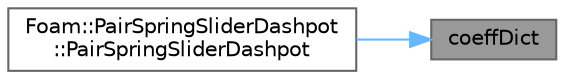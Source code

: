 digraph "coeffDict"
{
 // LATEX_PDF_SIZE
  bgcolor="transparent";
  edge [fontname=Helvetica,fontsize=10,labelfontname=Helvetica,labelfontsize=10];
  node [fontname=Helvetica,fontsize=10,shape=box,height=0.2,width=0.4];
  rankdir="RL";
  Node1 [id="Node000001",label="coeffDict",height=0.2,width=0.4,color="gray40", fillcolor="grey60", style="filled", fontcolor="black",tooltip=" "];
  Node1 -> Node2 [id="edge1_Node000001_Node000002",dir="back",color="steelblue1",style="solid",tooltip=" "];
  Node2 [id="Node000002",label="Foam::PairSpringSliderDashpot\l::PairSpringSliderDashpot",height=0.2,width=0.4,color="grey40", fillcolor="white", style="filled",URL="$classFoam_1_1PairSpringSliderDashpot.html#abe2fada6d1447ddb188040ce584d92cc",tooltip=" "];
}
